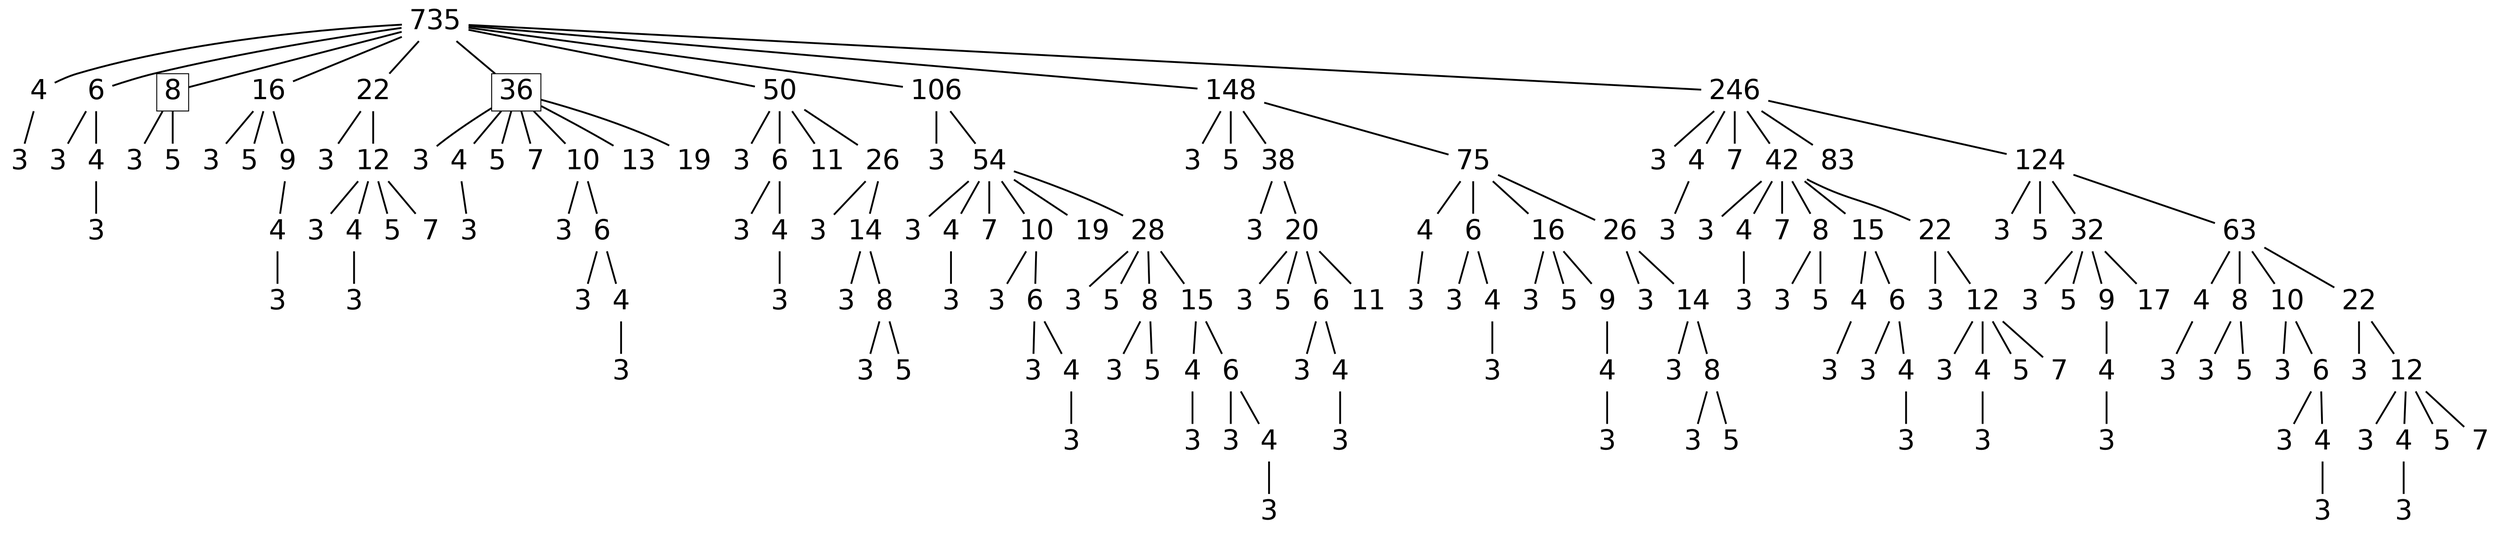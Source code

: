 digraph graph_name {
 graph[nodesep = 0.1];
 edge[dir=none, style=bold];
 node[ fontname = "Helvetica", shape = plaintext, width = 0.25, height = 0.25, fontsize=30];
s735;
s735_4;
s735_4_3;
s735_6;
s735_6_3;
s735_6_4;
s735_6_4_3;
s735_8;
s735_8_3;
s735_8_5;
s735_16;
s735_16_3;
s735_16_5;
s735_16_9;
s735_16_9_4;
s735_16_9_4_3;
s735_22;
s735_22_3;
s735_22_12;
s735_22_12_3;
s735_22_12_4;
s735_22_12_4_3;
s735_22_12_5;
s735_22_12_7;
s735_36;
s735_36_3;
s735_36_4;
s735_36_4_3;
s735_36_5;
s735_36_7;
s735_36_10;
s735_36_10_3;
s735_36_10_6;
s735_36_10_6_3;
s735_36_10_6_4;
s735_36_10_6_4_3;
s735_36_13;
s735_36_19;
s735_50;
s735_50_3;
s735_50_6;
s735_50_6_3;
s735_50_6_4;
s735_50_6_4_3;
s735_50_11;
s735_50_26;
s735_50_26_3;
s735_50_26_14;
s735_50_26_14_3;
s735_50_26_14_8;
s735_50_26_14_8_3;
s735_50_26_14_8_5;
s735_106;
s735_106_3;
s735_106_54;
s735_106_54_3;
s735_106_54_4;
s735_106_54_4_3;
s735_106_54_7;
s735_106_54_10;
s735_106_54_10_3;
s735_106_54_10_6;
s735_106_54_10_6_3;
s735_106_54_10_6_4;
s735_106_54_10_6_4_3;
s735_106_54_19;
s735_106_54_28;
s735_106_54_28_3;
s735_106_54_28_5;
s735_106_54_28_8;
s735_106_54_28_8_3;
s735_106_54_28_8_5;
s735_106_54_28_15;
s735_106_54_28_15_4;
s735_106_54_28_15_4_3;
s735_106_54_28_15_6;
s735_106_54_28_15_6_3;
s735_106_54_28_15_6_4;
s735_106_54_28_15_6_4_3;
s735_148;
s735_148_3;
s735_148_5;
s735_148_38;
s735_148_38_3;
s735_148_38_20;
s735_148_38_20_3;
s735_148_38_20_5;
s735_148_38_20_6;
s735_148_38_20_6_3;
s735_148_38_20_6_4;
s735_148_38_20_6_4_3;
s735_148_38_20_11;
s735_148_75;
s735_148_75_4;
s735_148_75_4_3;
s735_148_75_6;
s735_148_75_6_3;
s735_148_75_6_4;
s735_148_75_6_4_3;
s735_148_75_16;
s735_148_75_16_3;
s735_148_75_16_5;
s735_148_75_16_9;
s735_148_75_16_9_4;
s735_148_75_16_9_4_3;
s735_148_75_26;
s735_148_75_26_3;
s735_148_75_26_14;
s735_148_75_26_14_3;
s735_148_75_26_14_8;
s735_148_75_26_14_8_3;
s735_148_75_26_14_8_5;
s735_246;
s735_246_3;
s735_246_4;
s735_246_4_3;
s735_246_7;
s735_246_42;
s735_246_42_3;
s735_246_42_4;
s735_246_42_4_3;
s735_246_42_7;
s735_246_42_8;
s735_246_42_8_3;
s735_246_42_8_5;
s735_246_42_15;
s735_246_42_15_4;
s735_246_42_15_4_3;
s735_246_42_15_6;
s735_246_42_15_6_3;
s735_246_42_15_6_4;
s735_246_42_15_6_4_3;
s735_246_42_22;
s735_246_42_22_3;
s735_246_42_22_12;
s735_246_42_22_12_3;
s735_246_42_22_12_4;
s735_246_42_22_12_4_3;
s735_246_42_22_12_5;
s735_246_42_22_12_7;
s735_246_83;
s735_246_124;
s735_246_124_3;
s735_246_124_5;
s735_246_124_32;
s735_246_124_32_3;
s735_246_124_32_5;
s735_246_124_32_9;
s735_246_124_32_9_4;
s735_246_124_32_9_4_3;
s735_246_124_32_17;
s735_246_124_63;
s735_246_124_63_4;
s735_246_124_63_4_3;
s735_246_124_63_8;
s735_246_124_63_8_3;
s735_246_124_63_8_5;
s735_246_124_63_10;
s735_246_124_63_10_3;
s735_246_124_63_10_6;
s735_246_124_63_10_6_3;
s735_246_124_63_10_6_4;
s735_246_124_63_10_6_4_3;
s735_246_124_63_22;
s735_246_124_63_22_3;
s735_246_124_63_22_12;
s735_246_124_63_22_12_3;
s735_246_124_63_22_12_4;
s735_246_124_63_22_12_4_3;
s735_246_124_63_22_12_5;
s735_246_124_63_22_12_7;
s735[label="735" ];
s735->s735_4;
s735_4[label="4" ];
s735_4->s735_4_3;
s735_4_3[label="3" ];
s735->s735_6;
s735_6[label="6" ];
s735_6->s735_6_3;
s735_6_3[label="3" ];
s735_6->s735_6_4;
s735_6_4[label="4" ];
s735_6_4->s735_6_4_3;
s735_6_4_3[label="3" ];
s735->s735_8;
s735_8[label="8" ;shape=box];
s735_8->s735_8_3;
s735_8_3[label="3" ];
s735_8->s735_8_5;
s735_8_5[label="5" ];
s735->s735_16;
s735_16[label="16" ];
s735_16->s735_16_3;
s735_16_3[label="3" ];
s735_16->s735_16_5;
s735_16_5[label="5" ];
s735_16->s735_16_9;
s735_16_9[label="9" ];
s735_16_9->s735_16_9_4;
s735_16_9_4[label="4" ];
s735_16_9_4->s735_16_9_4_3;
s735_16_9_4_3[label="3" ];
s735->s735_22;
s735_22[label="22" ];
s735_22->s735_22_3;
s735_22_3[label="3" ];
s735_22->s735_22_12;
s735_22_12[label="12" ];
s735_22_12->s735_22_12_3;
s735_22_12_3[label="3" ];
s735_22_12->s735_22_12_4;
s735_22_12_4[label="4" ];
s735_22_12_4->s735_22_12_4_3;
s735_22_12_4_3[label="3" ];
s735_22_12->s735_22_12_5;
s735_22_12_5[label="5" ];
s735_22_12->s735_22_12_7;
s735_22_12_7[label="7" ];
s735->s735_36;
s735_36[label="36" ;shape=box];
s735_36->s735_36_3;
s735_36_3[label="3" ];
s735_36->s735_36_4;
s735_36_4[label="4" ];
s735_36_4->s735_36_4_3;
s735_36_4_3[label="3" ];
s735_36->s735_36_5;
s735_36_5[label="5" ];
s735_36->s735_36_7;
s735_36_7[label="7" ];
s735_36->s735_36_10;
s735_36_10[label="10" ];
s735_36_10->s735_36_10_3;
s735_36_10_3[label="3" ];
s735_36_10->s735_36_10_6;
s735_36_10_6[label="6" ];
s735_36_10_6->s735_36_10_6_3;
s735_36_10_6_3[label="3" ];
s735_36_10_6->s735_36_10_6_4;
s735_36_10_6_4[label="4" ];
s735_36_10_6_4->s735_36_10_6_4_3;
s735_36_10_6_4_3[label="3" ];
s735_36->s735_36_13;
s735_36_13[label="13" ];
s735_36->s735_36_19;
s735_36_19[label="19" ];
s735->s735_50;
s735_50[label="50" ];
s735_50->s735_50_3;
s735_50_3[label="3" ];
s735_50->s735_50_6;
s735_50_6[label="6" ];
s735_50_6->s735_50_6_3;
s735_50_6_3[label="3" ];
s735_50_6->s735_50_6_4;
s735_50_6_4[label="4" ];
s735_50_6_4->s735_50_6_4_3;
s735_50_6_4_3[label="3" ];
s735_50->s735_50_11;
s735_50_11[label="11" ];
s735_50->s735_50_26;
s735_50_26[label="26" ];
s735_50_26->s735_50_26_3;
s735_50_26_3[label="3" ];
s735_50_26->s735_50_26_14;
s735_50_26_14[label="14" ];
s735_50_26_14->s735_50_26_14_3;
s735_50_26_14_3[label="3" ];
s735_50_26_14->s735_50_26_14_8;
s735_50_26_14_8[label="8" ];
s735_50_26_14_8->s735_50_26_14_8_3;
s735_50_26_14_8_3[label="3" ];
s735_50_26_14_8->s735_50_26_14_8_5;
s735_50_26_14_8_5[label="5" ];
s735->s735_106;
s735_106[label="106" ];
s735_106->s735_106_3;
s735_106_3[label="3" ];
s735_106->s735_106_54;
s735_106_54[label="54" ];
s735_106_54->s735_106_54_3;
s735_106_54_3[label="3" ];
s735_106_54->s735_106_54_4;
s735_106_54_4[label="4" ];
s735_106_54_4->s735_106_54_4_3;
s735_106_54_4_3[label="3" ];
s735_106_54->s735_106_54_7;
s735_106_54_7[label="7" ];
s735_106_54->s735_106_54_10;
s735_106_54_10[label="10" ];
s735_106_54_10->s735_106_54_10_3;
s735_106_54_10_3[label="3" ];
s735_106_54_10->s735_106_54_10_6;
s735_106_54_10_6[label="6" ];
s735_106_54_10_6->s735_106_54_10_6_3;
s735_106_54_10_6_3[label="3" ];
s735_106_54_10_6->s735_106_54_10_6_4;
s735_106_54_10_6_4[label="4" ];
s735_106_54_10_6_4->s735_106_54_10_6_4_3;
s735_106_54_10_6_4_3[label="3" ];
s735_106_54->s735_106_54_19;
s735_106_54_19[label="19" ];
s735_106_54->s735_106_54_28;
s735_106_54_28[label="28" ];
s735_106_54_28->s735_106_54_28_3;
s735_106_54_28_3[label="3" ];
s735_106_54_28->s735_106_54_28_5;
s735_106_54_28_5[label="5" ];
s735_106_54_28->s735_106_54_28_8;
s735_106_54_28_8[label="8" ];
s735_106_54_28_8->s735_106_54_28_8_3;
s735_106_54_28_8_3[label="3" ];
s735_106_54_28_8->s735_106_54_28_8_5;
s735_106_54_28_8_5[label="5" ];
s735_106_54_28->s735_106_54_28_15;
s735_106_54_28_15[label="15" ];
s735_106_54_28_15->s735_106_54_28_15_4;
s735_106_54_28_15_4[label="4" ];
s735_106_54_28_15_4->s735_106_54_28_15_4_3;
s735_106_54_28_15_4_3[label="3" ];
s735_106_54_28_15->s735_106_54_28_15_6;
s735_106_54_28_15_6[label="6" ];
s735_106_54_28_15_6->s735_106_54_28_15_6_3;
s735_106_54_28_15_6_3[label="3" ];
s735_106_54_28_15_6->s735_106_54_28_15_6_4;
s735_106_54_28_15_6_4[label="4" ];
s735_106_54_28_15_6_4->s735_106_54_28_15_6_4_3;
s735_106_54_28_15_6_4_3[label="3" ];
s735->s735_148;
s735_148[label="148" ];
s735_148->s735_148_3;
s735_148_3[label="3" ];
s735_148->s735_148_5;
s735_148_5[label="5" ];
s735_148->s735_148_38;
s735_148_38[label="38" ];
s735_148_38->s735_148_38_3;
s735_148_38_3[label="3" ];
s735_148_38->s735_148_38_20;
s735_148_38_20[label="20" ];
s735_148_38_20->s735_148_38_20_3;
s735_148_38_20_3[label="3" ];
s735_148_38_20->s735_148_38_20_5;
s735_148_38_20_5[label="5" ];
s735_148_38_20->s735_148_38_20_6;
s735_148_38_20_6[label="6" ];
s735_148_38_20_6->s735_148_38_20_6_3;
s735_148_38_20_6_3[label="3" ];
s735_148_38_20_6->s735_148_38_20_6_4;
s735_148_38_20_6_4[label="4" ];
s735_148_38_20_6_4->s735_148_38_20_6_4_3;
s735_148_38_20_6_4_3[label="3" ];
s735_148_38_20->s735_148_38_20_11;
s735_148_38_20_11[label="11" ];
s735_148->s735_148_75;
s735_148_75[label="75" ];
s735_148_75->s735_148_75_4;
s735_148_75_4[label="4" ];
s735_148_75_4->s735_148_75_4_3;
s735_148_75_4_3[label="3" ];
s735_148_75->s735_148_75_6;
s735_148_75_6[label="6" ];
s735_148_75_6->s735_148_75_6_3;
s735_148_75_6_3[label="3" ];
s735_148_75_6->s735_148_75_6_4;
s735_148_75_6_4[label="4" ];
s735_148_75_6_4->s735_148_75_6_4_3;
s735_148_75_6_4_3[label="3" ];
s735_148_75->s735_148_75_16;
s735_148_75_16[label="16" ];
s735_148_75_16->s735_148_75_16_3;
s735_148_75_16_3[label="3" ];
s735_148_75_16->s735_148_75_16_5;
s735_148_75_16_5[label="5" ];
s735_148_75_16->s735_148_75_16_9;
s735_148_75_16_9[label="9" ];
s735_148_75_16_9->s735_148_75_16_9_4;
s735_148_75_16_9_4[label="4" ];
s735_148_75_16_9_4->s735_148_75_16_9_4_3;
s735_148_75_16_9_4_3[label="3" ];
s735_148_75->s735_148_75_26;
s735_148_75_26[label="26" ];
s735_148_75_26->s735_148_75_26_3;
s735_148_75_26_3[label="3" ];
s735_148_75_26->s735_148_75_26_14;
s735_148_75_26_14[label="14" ];
s735_148_75_26_14->s735_148_75_26_14_3;
s735_148_75_26_14_3[label="3" ];
s735_148_75_26_14->s735_148_75_26_14_8;
s735_148_75_26_14_8[label="8" ];
s735_148_75_26_14_8->s735_148_75_26_14_8_3;
s735_148_75_26_14_8_3[label="3" ];
s735_148_75_26_14_8->s735_148_75_26_14_8_5;
s735_148_75_26_14_8_5[label="5" ];
s735->s735_246;
s735_246[label="246" ];
s735_246->s735_246_3;
s735_246_3[label="3" ];
s735_246->s735_246_4;
s735_246_4[label="4" ];
s735_246_4->s735_246_4_3;
s735_246_4_3[label="3" ];
s735_246->s735_246_7;
s735_246_7[label="7" ];
s735_246->s735_246_42;
s735_246_42[label="42" ];
s735_246_42->s735_246_42_3;
s735_246_42_3[label="3" ];
s735_246_42->s735_246_42_4;
s735_246_42_4[label="4" ];
s735_246_42_4->s735_246_42_4_3;
s735_246_42_4_3[label="3" ];
s735_246_42->s735_246_42_7;
s735_246_42_7[label="7" ];
s735_246_42->s735_246_42_8;
s735_246_42_8[label="8" ];
s735_246_42_8->s735_246_42_8_3;
s735_246_42_8_3[label="3" ];
s735_246_42_8->s735_246_42_8_5;
s735_246_42_8_5[label="5" ];
s735_246_42->s735_246_42_15;
s735_246_42_15[label="15" ];
s735_246_42_15->s735_246_42_15_4;
s735_246_42_15_4[label="4" ];
s735_246_42_15_4->s735_246_42_15_4_3;
s735_246_42_15_4_3[label="3" ];
s735_246_42_15->s735_246_42_15_6;
s735_246_42_15_6[label="6" ];
s735_246_42_15_6->s735_246_42_15_6_3;
s735_246_42_15_6_3[label="3" ];
s735_246_42_15_6->s735_246_42_15_6_4;
s735_246_42_15_6_4[label="4" ];
s735_246_42_15_6_4->s735_246_42_15_6_4_3;
s735_246_42_15_6_4_3[label="3" ];
s735_246_42->s735_246_42_22;
s735_246_42_22[label="22" ];
s735_246_42_22->s735_246_42_22_3;
s735_246_42_22_3[label="3" ];
s735_246_42_22->s735_246_42_22_12;
s735_246_42_22_12[label="12" ];
s735_246_42_22_12->s735_246_42_22_12_3;
s735_246_42_22_12_3[label="3" ];
s735_246_42_22_12->s735_246_42_22_12_4;
s735_246_42_22_12_4[label="4" ];
s735_246_42_22_12_4->s735_246_42_22_12_4_3;
s735_246_42_22_12_4_3[label="3" ];
s735_246_42_22_12->s735_246_42_22_12_5;
s735_246_42_22_12_5[label="5" ];
s735_246_42_22_12->s735_246_42_22_12_7;
s735_246_42_22_12_7[label="7" ];
s735_246->s735_246_83;
s735_246_83[label="83" ];
s735_246->s735_246_124;
s735_246_124[label="124" ];
s735_246_124->s735_246_124_3;
s735_246_124_3[label="3" ];
s735_246_124->s735_246_124_5;
s735_246_124_5[label="5" ];
s735_246_124->s735_246_124_32;
s735_246_124_32[label="32" ];
s735_246_124_32->s735_246_124_32_3;
s735_246_124_32_3[label="3" ];
s735_246_124_32->s735_246_124_32_5;
s735_246_124_32_5[label="5" ];
s735_246_124_32->s735_246_124_32_9;
s735_246_124_32_9[label="9" ];
s735_246_124_32_9->s735_246_124_32_9_4;
s735_246_124_32_9_4[label="4" ];
s735_246_124_32_9_4->s735_246_124_32_9_4_3;
s735_246_124_32_9_4_3[label="3" ];
s735_246_124_32->s735_246_124_32_17;
s735_246_124_32_17[label="17" ];
s735_246_124->s735_246_124_63;
s735_246_124_63[label="63" ];
s735_246_124_63->s735_246_124_63_4;
s735_246_124_63_4[label="4" ];
s735_246_124_63_4->s735_246_124_63_4_3;
s735_246_124_63_4_3[label="3" ];
s735_246_124_63->s735_246_124_63_8;
s735_246_124_63_8[label="8" ];
s735_246_124_63_8->s735_246_124_63_8_3;
s735_246_124_63_8_3[label="3" ];
s735_246_124_63_8->s735_246_124_63_8_5;
s735_246_124_63_8_5[label="5" ];
s735_246_124_63->s735_246_124_63_10;
s735_246_124_63_10[label="10" ];
s735_246_124_63_10->s735_246_124_63_10_3;
s735_246_124_63_10_3[label="3" ];
s735_246_124_63_10->s735_246_124_63_10_6;
s735_246_124_63_10_6[label="6" ];
s735_246_124_63_10_6->s735_246_124_63_10_6_3;
s735_246_124_63_10_6_3[label="3" ];
s735_246_124_63_10_6->s735_246_124_63_10_6_4;
s735_246_124_63_10_6_4[label="4" ];
s735_246_124_63_10_6_4->s735_246_124_63_10_6_4_3;
s735_246_124_63_10_6_4_3[label="3" ];
s735_246_124_63->s735_246_124_63_22;
s735_246_124_63_22[label="22" ];
s735_246_124_63_22->s735_246_124_63_22_3;
s735_246_124_63_22_3[label="3" ];
s735_246_124_63_22->s735_246_124_63_22_12;
s735_246_124_63_22_12[label="12" ];
s735_246_124_63_22_12->s735_246_124_63_22_12_3;
s735_246_124_63_22_12_3[label="3" ];
s735_246_124_63_22_12->s735_246_124_63_22_12_4;
s735_246_124_63_22_12_4[label="4" ];
s735_246_124_63_22_12_4->s735_246_124_63_22_12_4_3;
s735_246_124_63_22_12_4_3[label="3" ];
s735_246_124_63_22_12->s735_246_124_63_22_12_5;
s735_246_124_63_22_12_5[label="5" ];
s735_246_124_63_22_12->s735_246_124_63_22_12_7;
s735_246_124_63_22_12_7[label="7" ];
}
